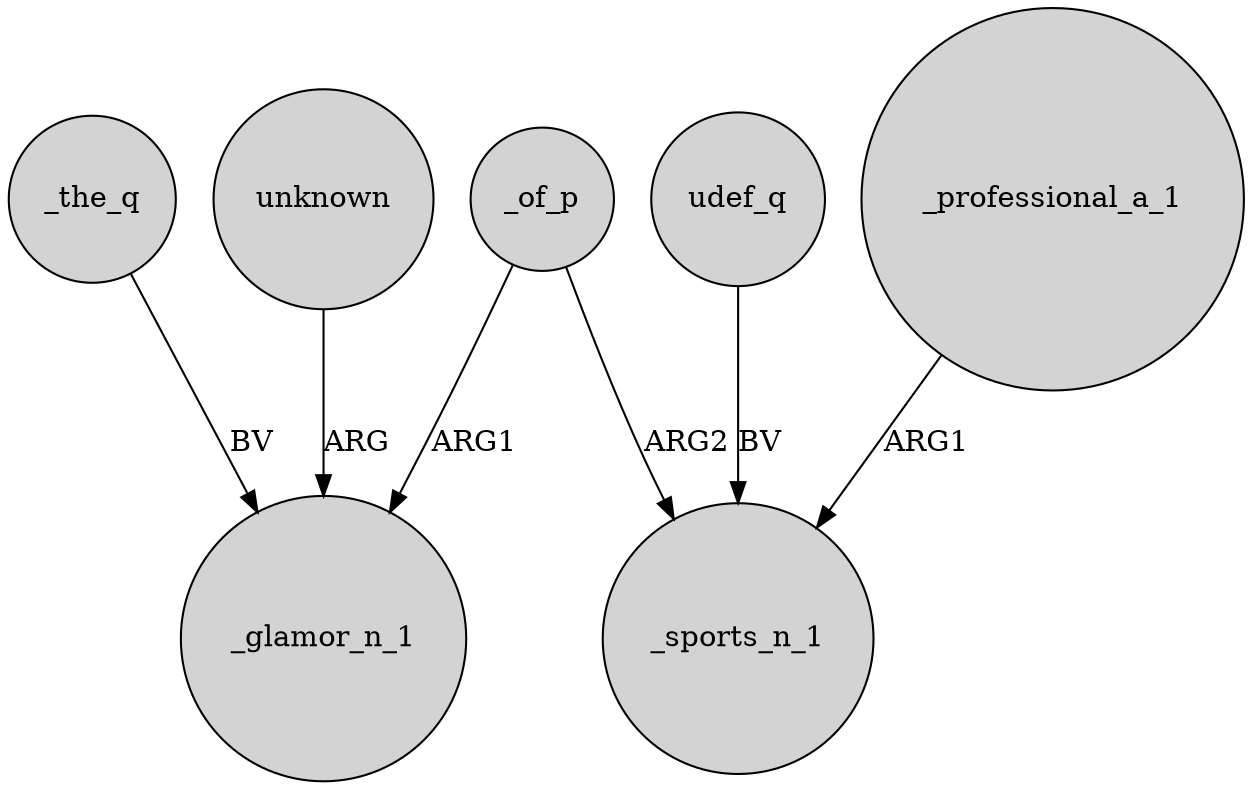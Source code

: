 digraph {
	node [shape=circle style=filled]
	_the_q -> _glamor_n_1 [label=BV]
	_of_p -> _glamor_n_1 [label=ARG1]
	udef_q -> _sports_n_1 [label=BV]
	_of_p -> _sports_n_1 [label=ARG2]
	unknown -> _glamor_n_1 [label=ARG]
	_professional_a_1 -> _sports_n_1 [label=ARG1]
}

